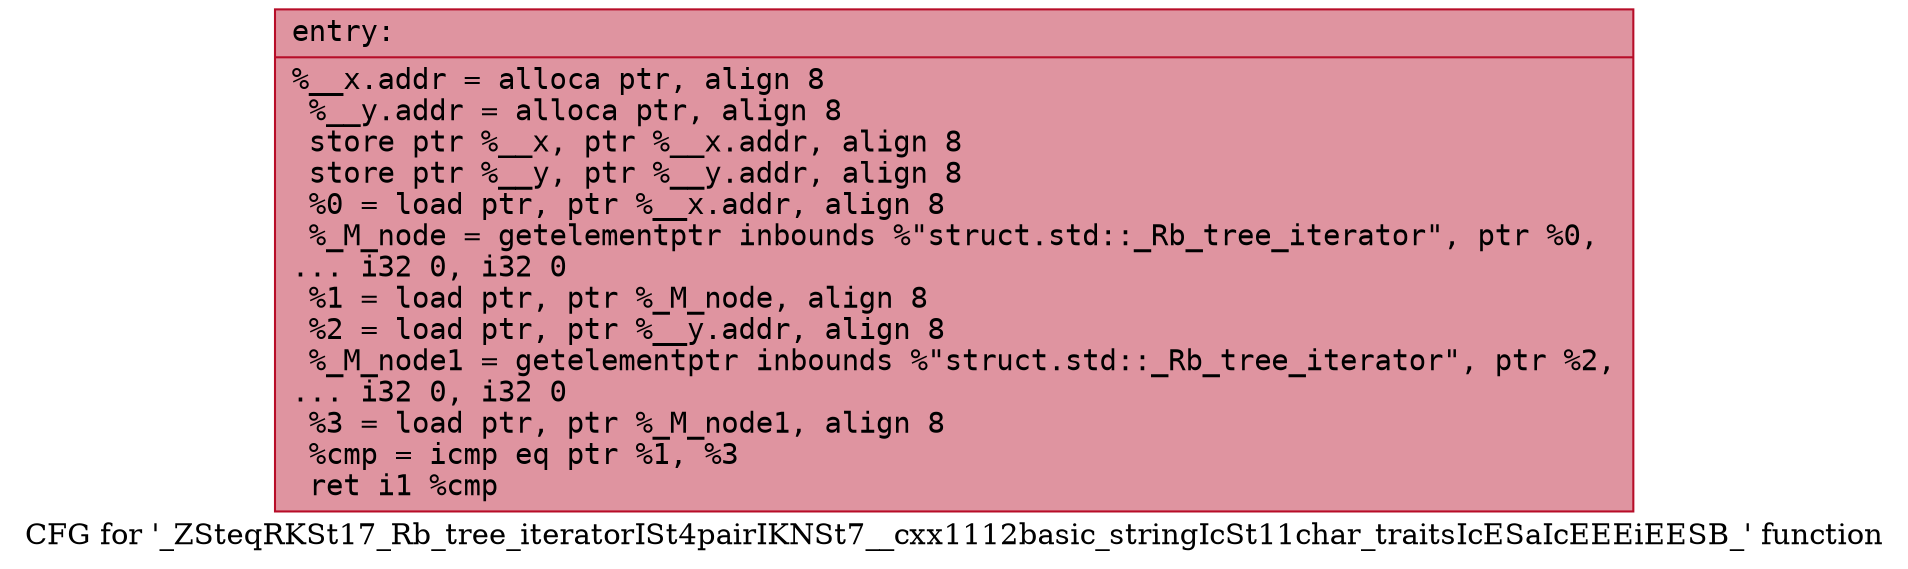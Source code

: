 digraph "CFG for '_ZSteqRKSt17_Rb_tree_iteratorISt4pairIKNSt7__cxx1112basic_stringIcSt11char_traitsIcESaIcEEEiEESB_' function" {
	label="CFG for '_ZSteqRKSt17_Rb_tree_iteratorISt4pairIKNSt7__cxx1112basic_stringIcSt11char_traitsIcESaIcEEEiEESB_' function";

	Node0x55bd40606460 [shape=record,color="#b70d28ff", style=filled, fillcolor="#b70d2870" fontname="Courier",label="{entry:\l|  %__x.addr = alloca ptr, align 8\l  %__y.addr = alloca ptr, align 8\l  store ptr %__x, ptr %__x.addr, align 8\l  store ptr %__y, ptr %__y.addr, align 8\l  %0 = load ptr, ptr %__x.addr, align 8\l  %_M_node = getelementptr inbounds %\"struct.std::_Rb_tree_iterator\", ptr %0,\l... i32 0, i32 0\l  %1 = load ptr, ptr %_M_node, align 8\l  %2 = load ptr, ptr %__y.addr, align 8\l  %_M_node1 = getelementptr inbounds %\"struct.std::_Rb_tree_iterator\", ptr %2,\l... i32 0, i32 0\l  %3 = load ptr, ptr %_M_node1, align 8\l  %cmp = icmp eq ptr %1, %3\l  ret i1 %cmp\l}"];
}
